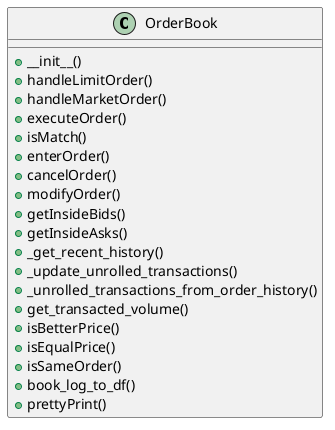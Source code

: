 @startuml
class OrderBook {
  + __init__()
  + handleLimitOrder()
  + handleMarketOrder()
  + executeOrder()
  + isMatch()
  + enterOrder()
  + cancelOrder()
  + modifyOrder()
  + getInsideBids()
  + getInsideAsks()
  + _get_recent_history()
  + _update_unrolled_transactions()
  + _unrolled_transactions_from_order_history()
  + get_transacted_volume()
  + isBetterPrice()
  + isEqualPrice()
  + isSameOrder()
  + book_log_to_df()
  + prettyPrint()
}
@enduml